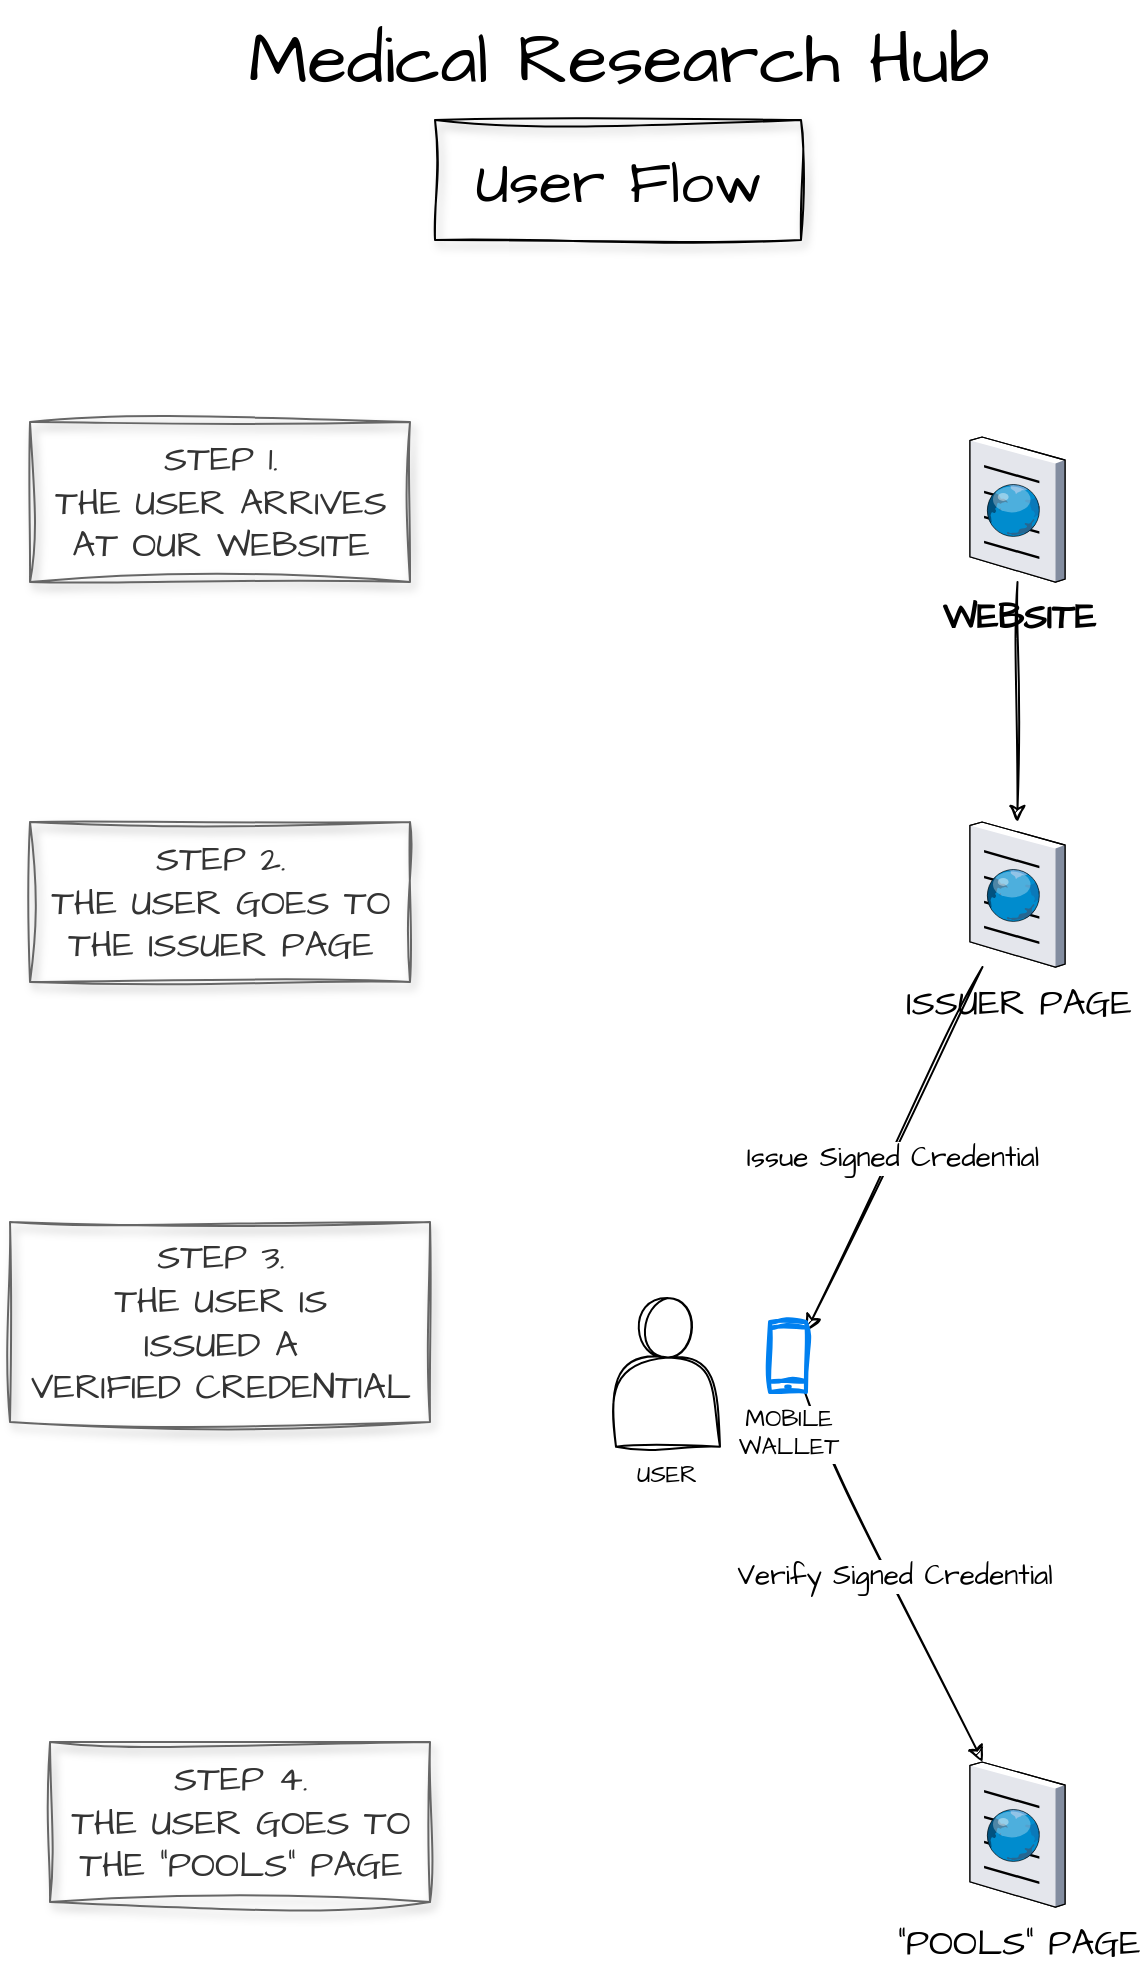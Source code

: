 <mxfile>
    <diagram id="zyOPNJXMzqySYlYu6H3Z" name="Page-1">
        <mxGraphModel dx="1927" dy="1336" grid="1" gridSize="10" guides="1" tooltips="1" connect="1" arrows="1" fold="1" page="1" pageScale="1" pageWidth="827" pageHeight="1169" math="0" shadow="0">
            <root>
                <mxCell id="0"/>
                <mxCell id="1" parent="0"/>
                <mxCell id="8" style="edgeStyle=none;sketch=1;hachureGap=4;jiggle=2;curveFitting=1;html=1;fontFamily=Architects Daughter;fontSource=https%3A%2F%2Ffonts.googleapis.com%2Fcss%3Ffamily%3DArchitects%2BDaughter;fontSize=12;entryX=1.014;entryY=0.129;entryDx=0;entryDy=0;entryPerimeter=0;" edge="1" parent="1" source="18" target="7">
                    <mxGeometry relative="1" as="geometry">
                        <mxPoint x="310" y="696.349" as="sourcePoint"/>
                        <mxPoint x="260" y="641" as="targetPoint"/>
                    </mxGeometry>
                </mxCell>
                <mxCell id="9" value="&lt;font style=&quot;font-size: 14px;&quot;&gt;Issue Signed Credential&lt;/font&gt;" style="edgeLabel;html=1;align=center;verticalAlign=middle;resizable=0;points=[];fontSize=12;fontFamily=Architects Daughter;" vertex="1" connectable="0" parent="8">
                    <mxGeometry x="0.045" relative="1" as="geometry">
                        <mxPoint as="offset"/>
                    </mxGeometry>
                </mxCell>
                <mxCell id="26" value="Verify Signed Credential" style="edgeStyle=none;sketch=1;hachureGap=4;jiggle=2;curveFitting=1;html=1;fontFamily=Architects Daughter;fontSource=https%3A%2F%2Ffonts.googleapis.com%2Fcss%3Ffamily%3DArchitects%2BDaughter;fontSize=14;" edge="1" parent="1" source="7" target="17">
                    <mxGeometry relative="1" as="geometry"/>
                </mxCell>
                <mxCell id="7" value="MOBILE&lt;br&gt;WALLET" style="html=1;verticalLabelPosition=bottom;align=center;labelBackgroundColor=#ffffff;verticalAlign=top;strokeWidth=2;strokeColor=#0080F0;shadow=0;dashed=0;shape=mxgraph.ios7.icons.smartphone;sketch=1;hachureGap=4;jiggle=2;curveFitting=1;fontFamily=Architects Daughter;fontSource=https%3A%2F%2Ffonts.googleapis.com%2Fcss%3Ffamily%3DArchitects%2BDaughter;fontSize=12;" vertex="1" parent="1">
                    <mxGeometry x="490" y="701" width="18" height="35" as="geometry"/>
                </mxCell>
                <mxCell id="13" value="&lt;font style=&quot;font-size: 18px;&quot;&gt;STEP 1.&lt;br&gt;THE USER ARRIVES&lt;br&gt;AT OUR WEBSITE&lt;/font&gt;" style="text;html=1;align=center;verticalAlign=middle;resizable=0;points=[];autosize=1;fontSize=12;fontFamily=Architects Daughter;sketch=1;hachureGap=4;jiggle=2;curveFitting=1;fontSource=https%3A%2F%2Ffonts.googleapis.com%2Fcss%3Ffamily%3DArchitects%2BDaughter;shadow=1;fillColor=none;fontColor=#333333;strokeColor=#666666;gradientColor=none;" vertex="1" parent="1">
                    <mxGeometry x="120" y="251" width="190" height="80" as="geometry"/>
                </mxCell>
                <mxCell id="19" style="edgeStyle=none;sketch=1;hachureGap=4;jiggle=2;curveFitting=1;html=1;fontFamily=Architects Daughter;fontSource=https%3A%2F%2Ffonts.googleapis.com%2Fcss%3Ffamily%3DArchitects%2BDaughter;fontSize=18;" edge="1" parent="1" source="15" target="18">
                    <mxGeometry relative="1" as="geometry"/>
                </mxCell>
                <mxCell id="15" value="&lt;b&gt;WEBSITE&lt;/b&gt;" style="verticalLabelPosition=bottom;sketch=0;aspect=fixed;html=1;verticalAlign=top;strokeColor=none;align=center;outlineConnect=0;shape=mxgraph.citrix.browser;hachureGap=4;jiggle=2;curveFitting=1;fontFamily=Architects Daughter;fontSource=https%3A%2F%2Ffonts.googleapis.com%2Fcss%3Ffamily%3DArchitects%2BDaughter;fontSize=18;" vertex="1" parent="1">
                    <mxGeometry x="590" y="258.5" width="47.5" height="72.5" as="geometry"/>
                </mxCell>
                <mxCell id="16" value="&lt;font style=&quot;font-size: 18px;&quot;&gt;STEP 2.&lt;br&gt;THE USER GOES TO&lt;br&gt;THE ISSUER PAGE&lt;br&gt;&lt;/font&gt;" style="text;html=1;align=center;verticalAlign=middle;resizable=0;points=[];autosize=1;fontSize=12;fontFamily=Architects Daughter;sketch=1;hachureGap=4;jiggle=2;curveFitting=1;fontSource=https%3A%2F%2Ffonts.googleapis.com%2Fcss%3Ffamily%3DArchitects%2BDaughter;shadow=1;fillColor=none;fontColor=#333333;strokeColor=#666666;gradientColor=none;" vertex="1" parent="1">
                    <mxGeometry x="120" y="451" width="190" height="80" as="geometry"/>
                </mxCell>
                <mxCell id="17" value="&quot;POOLS&quot; PAGE" style="verticalLabelPosition=bottom;sketch=0;aspect=fixed;html=1;verticalAlign=top;strokeColor=none;align=center;outlineConnect=0;shape=mxgraph.citrix.browser;hachureGap=4;jiggle=2;curveFitting=1;fontFamily=Architects Daughter;fontSource=https%3A%2F%2Ffonts.googleapis.com%2Fcss%3Ffamily%3DArchitects%2BDaughter;fontSize=18;" vertex="1" parent="1">
                    <mxGeometry x="590" y="921" width="47.5" height="72.5" as="geometry"/>
                </mxCell>
                <mxCell id="18" value="ISSUER PAGE" style="verticalLabelPosition=bottom;sketch=0;aspect=fixed;html=1;verticalAlign=top;strokeColor=none;align=center;outlineConnect=0;shape=mxgraph.citrix.browser;hachureGap=4;jiggle=2;curveFitting=1;fontFamily=Architects Daughter;fontSource=https%3A%2F%2Ffonts.googleapis.com%2Fcss%3Ffamily%3DArchitects%2BDaughter;fontSize=18;" vertex="1" parent="1">
                    <mxGeometry x="590" y="451" width="47.5" height="72.5" as="geometry"/>
                </mxCell>
                <mxCell id="20" value="" style="group" vertex="1" connectable="0" parent="1">
                    <mxGeometry x="413" y="689" width="52" height="106.25" as="geometry"/>
                </mxCell>
                <mxCell id="10" value="" style="shape=actor;whiteSpace=wrap;html=1;sketch=1;hachureGap=4;jiggle=2;curveFitting=1;fontFamily=Architects Daughter;fontSource=https%3A%2F%2Ffonts.googleapis.com%2Fcss%3Ffamily%3DArchitects%2BDaughter;fontSize=20;" vertex="1" parent="20">
                    <mxGeometry width="52" height="74.375" as="geometry"/>
                </mxCell>
                <mxCell id="12" value="USER" style="text;html=1;align=center;verticalAlign=middle;resizable=0;points=[];autosize=1;strokeColor=none;fillColor=none;fontSize=12;fontFamily=Architects Daughter;sketch=1;hachureGap=4;jiggle=2;curveFitting=1;fontSource=https%3A%2F%2Ffonts.googleapis.com%2Fcss%3Ffamily%3DArchitects%2BDaughter;" vertex="1" parent="20">
                    <mxGeometry y="74.375" width="50" height="30" as="geometry"/>
                </mxCell>
                <mxCell id="21" value="&lt;font style=&quot;font-size: 18px;&quot;&gt;STEP 3.&lt;br&gt;THE USER IS&lt;br&gt;ISSUED A&lt;br&gt;VERIFIED CREDENTIAL&lt;br&gt;&lt;/font&gt;" style="text;html=1;align=center;verticalAlign=middle;resizable=0;points=[];autosize=1;fontSize=12;fontFamily=Architects Daughter;sketch=1;hachureGap=4;jiggle=2;curveFitting=1;fontSource=https%3A%2F%2Ffonts.googleapis.com%2Fcss%3Ffamily%3DArchitects%2BDaughter;shadow=1;fillColor=none;fontColor=#333333;strokeColor=#666666;gradientColor=none;" vertex="1" parent="1">
                    <mxGeometry x="110" y="651" width="210" height="100" as="geometry"/>
                </mxCell>
                <mxCell id="22" value="&lt;font style=&quot;font-size: 18px;&quot;&gt;STEP 4.&lt;br&gt;THE USER GOES TO&lt;br&gt;THE &quot;POOLS&quot; PAGE&lt;br&gt;&lt;/font&gt;" style="text;html=1;align=center;verticalAlign=middle;resizable=0;points=[];autosize=1;fontSize=12;fontFamily=Architects Daughter;sketch=1;hachureGap=4;jiggle=2;curveFitting=1;fontSource=https%3A%2F%2Ffonts.googleapis.com%2Fcss%3Ffamily%3DArchitects%2BDaughter;shadow=1;fillColor=none;fontColor=#333333;strokeColor=#666666;gradientColor=none;" vertex="1" parent="1">
                    <mxGeometry x="130" y="911" width="190" height="80" as="geometry"/>
                </mxCell>
                <mxCell id="30" value="" style="edgeStyle=none;sketch=1;hachureGap=4;jiggle=2;curveFitting=1;html=1;fontFamily=Architects Daughter;fontSource=https%3A%2F%2Ffonts.googleapis.com%2Fcss%3Ffamily%3DArchitects%2BDaughter;fontSize=36;" edge="1" parent="1" source="27" target="29">
                    <mxGeometry relative="1" as="geometry"/>
                </mxCell>
                <mxCell id="27" value="&lt;span style=&quot;font-size: 36px;&quot;&gt;Medical Research Hub&lt;/span&gt;" style="text;html=1;align=center;verticalAlign=middle;resizable=0;points=[];autosize=1;strokeColor=none;fillColor=none;fontSize=14;fontFamily=Architects Daughter;sketch=1;hachureGap=4;jiggle=2;curveFitting=1;fontSource=https%3A%2F%2Ffonts.googleapis.com%2Fcss%3Ffamily%3DArchitects%2BDaughter;" vertex="1" parent="1">
                    <mxGeometry x="219" y="40" width="390" height="60" as="geometry"/>
                </mxCell>
                <mxCell id="29" value="&lt;font style=&quot;font-size: 30px;&quot;&gt;User Flow&lt;/font&gt;" style="whiteSpace=wrap;html=1;shadow=1;sketch=1;hachureGap=4;jiggle=2;curveFitting=1;fontFamily=Architects Daughter;fontSource=https%3A%2F%2Ffonts.googleapis.com%2Fcss%3Ffamily%3DArchitects%2BDaughter;fontSize=36;fillColor=none;gradientColor=none;" vertex="1" parent="1">
                    <mxGeometry x="322.5" y="100" width="183" height="60" as="geometry"/>
                </mxCell>
            </root>
        </mxGraphModel>
    </diagram>
</mxfile>